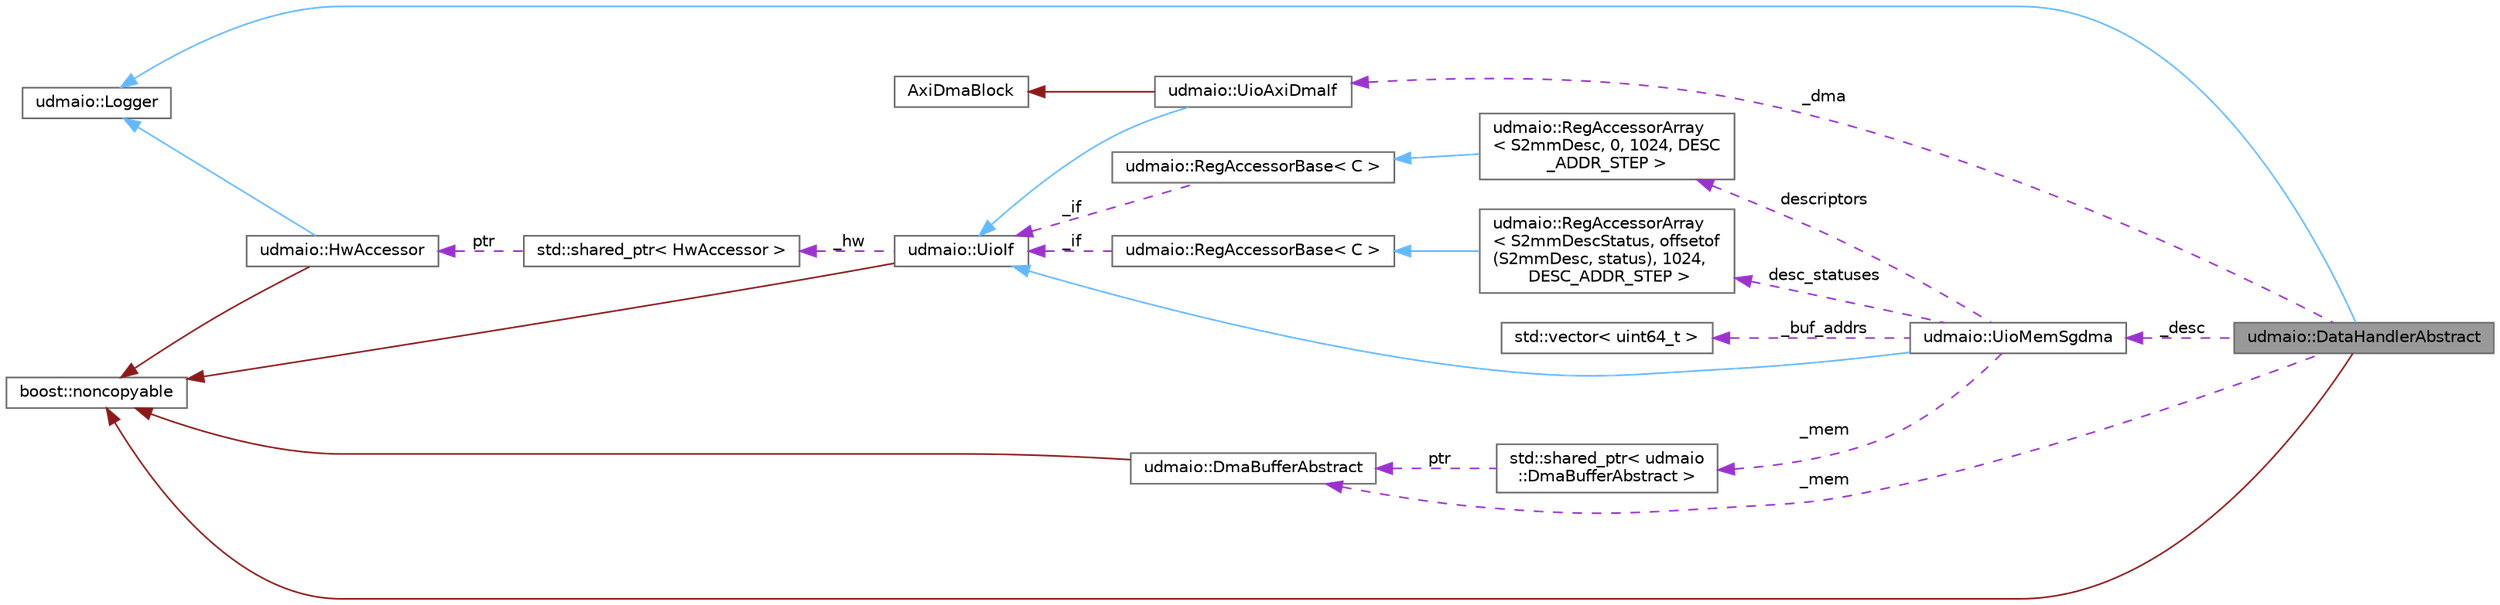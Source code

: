 digraph "udmaio::DataHandlerAbstract"
{
 // INTERACTIVE_SVG=YES
 // LATEX_PDF_SIZE
  bgcolor="transparent";
  edge [fontname=Helvetica,fontsize=10,labelfontname=Helvetica,labelfontsize=10];
  node [fontname=Helvetica,fontsize=10,shape=box,height=0.2,width=0.4];
  rankdir="LR";
  Node1 [label="udmaio::DataHandlerAbstract",height=0.2,width=0.4,color="gray40", fillcolor="grey60", style="filled", fontcolor="black",tooltip="Base class to implement a DMA data reception handler."];
  Node2 -> Node1 [dir="back",color="steelblue1",style="solid"];
  Node2 [label="udmaio::Logger",height=0.2,width=0.4,color="gray40", fillcolor="white", style="filled",URL="$structudmaio_1_1_logger.html",tooltip=" "];
  Node3 -> Node1 [dir="back",color="firebrick4",style="solid"];
  Node3 [label="boost::noncopyable",height=0.2,width=0.4,color="gray40", fillcolor="white", style="filled",tooltip=" "];
  Node4 -> Node1 [dir="back",color="darkorchid3",style="dashed",label=" _dma" ];
  Node4 [label="udmaio::UioAxiDmaIf",height=0.2,width=0.4,color="gray40", fillcolor="white", style="filled",URL="$classudmaio_1_1_uio_axi_dma_if.html",tooltip="Interface to AXI DMA Core."];
  Node5 -> Node4 [dir="back",color="steelblue1",style="solid"];
  Node5 [label="udmaio::UioIf",height=0.2,width=0.4,color="gray40", fillcolor="white", style="filled",URL="$classudmaio_1_1_uio_if.html",tooltip="Base class for UIO interfaces."];
  Node3 -> Node5 [dir="back",color="firebrick4",style="solid"];
  Node6 -> Node5 [dir="back",color="darkorchid3",style="dashed",label=" _hw" ];
  Node6 [label="std::shared_ptr\< HwAccessor \>",height=0.2,width=0.4,color="gray40", fillcolor="white", style="filled",tooltip=" "];
  Node7 -> Node6 [dir="back",color="darkorchid3",style="dashed",label=" ptr" ];
  Node7 [label="udmaio::HwAccessor",height=0.2,width=0.4,color="gray40", fillcolor="white", style="filled",URL="$classudmaio_1_1_hw_accessor.html",tooltip="Base class for hardware access."];
  Node2 -> Node7 [dir="back",color="steelblue1",style="solid"];
  Node3 -> Node7 [dir="back",color="firebrick4",style="solid"];
  Node8 -> Node4 [dir="back",color="firebrick4",style="solid"];
  Node8 [label="AxiDmaBlock",height=0.2,width=0.4,color="gray40", fillcolor="white", style="filled",URL="$structaxi__dma_1_1block__template.html",tooltip="Template class for the axi_dma block, containing accessors for all its registers."];
  Node9 -> Node1 [dir="back",color="darkorchid3",style="dashed",label=" _desc" ];
  Node9 [label="udmaio::UioMemSgdma",height=0.2,width=0.4,color="gray40", fillcolor="white", style="filled",URL="$classudmaio_1_1_uio_mem_sgdma.html",tooltip="Interface to AXI DMA scatter-gather buffers & descriptors Uses a UioIf to access DMA descriptor memor..."];
  Node5 -> Node9 [dir="back",color="steelblue1",style="solid"];
  Node10 -> Node9 [dir="back",color="darkorchid3",style="dashed",label=" descriptors" ];
  Node10 [label="udmaio::RegAccessorArray\l\< S2mmDesc, 0, 1024, DESC\l_ADDR_STEP \>",height=0.2,width=0.4,color="gray40", fillcolor="white", style="filled",URL="$classudmaio_1_1_reg_accessor_array.html",tooltip=" "];
  Node11 -> Node10 [dir="back",color="steelblue1",style="solid"];
  Node11 [label="udmaio::RegAccessorBase\< C \>",height=0.2,width=0.4,color="gray40", fillcolor="white", style="filled",URL="$classudmaio_1_1_reg_accessor_base.html",tooltip="Base class implementing register access. Only used by subclasses, not used directly."];
  Node5 -> Node11 [dir="back",color="darkorchid3",style="dashed",label=" _if" ];
  Node12 -> Node9 [dir="back",color="darkorchid3",style="dashed",label=" desc_statuses" ];
  Node12 [label="udmaio::RegAccessorArray\l\< S2mmDescStatus, offsetof\l(S2mmDesc, status), 1024,\l DESC_ADDR_STEP \>",height=0.2,width=0.4,color="gray40", fillcolor="white", style="filled",URL="$classudmaio_1_1_reg_accessor_array.html",tooltip=" "];
  Node13 -> Node12 [dir="back",color="steelblue1",style="solid"];
  Node13 [label="udmaio::RegAccessorBase\< C \>",height=0.2,width=0.4,color="gray40", fillcolor="white", style="filled",URL="$classudmaio_1_1_reg_accessor_base.html",tooltip="Base class implementing register access. Only used by subclasses, not used directly."];
  Node5 -> Node13 [dir="back",color="darkorchid3",style="dashed",label=" _if" ];
  Node14 -> Node9 [dir="back",color="darkorchid3",style="dashed",label=" _buf_addrs" ];
  Node14 [label="std::vector\< uint64_t \>",height=0.2,width=0.4,color="gray40", fillcolor="white", style="filled",tooltip=" "];
  Node15 -> Node9 [dir="back",color="darkorchid3",style="dashed",label=" _mem" ];
  Node15 [label="std::shared_ptr\< udmaio\l::DmaBufferAbstract \>",height=0.2,width=0.4,color="gray40", fillcolor="white", style="filled",tooltip=" "];
  Node16 -> Node15 [dir="back",color="darkorchid3",style="dashed",label=" ptr" ];
  Node16 [label="udmaio::DmaBufferAbstract",height=0.2,width=0.4,color="gray40", fillcolor="white", style="filled",URL="$classudmaio_1_1_dma_buffer_abstract.html",tooltip="Base class for DMA data buffer."];
  Node3 -> Node16 [dir="back",color="firebrick4",style="solid"];
  Node16 -> Node1 [dir="back",color="darkorchid3",style="dashed",label=" _mem" ];
}
